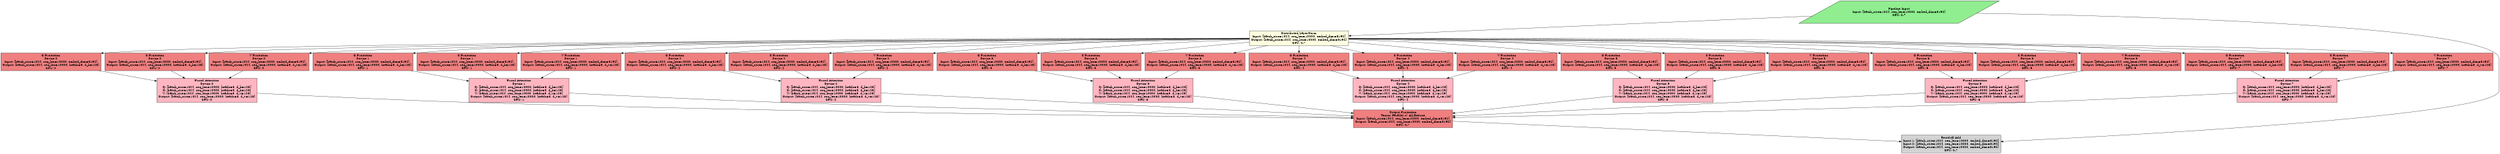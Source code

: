 digraph optimized_mha_layer_0_pipelined {
	rankdir=TB size="25,35"
	node [fillcolor=lightblue shape=ellipse style=filled]
	
	input [label="Pipeline Input\nInput: [batch_size=1024, seq_len=10000, embed_dim=8192]\nGPU: 0-7" fillcolor=lightgreen shape=parallelogram]
	
	// Optimized single-layer norm distributed
	ln [label="Distributed LayerNorm\nInput: [batch_size=1024, seq_len=10000, embed_dim=8192]\nOutput: [batch_size=1024, seq_len=10000, embed_dim=8192]\nGPU: 0-7" fillcolor=lightyellow shape=rectangle]
	
	// 8-way tensor parallel QKV projections (instead of 16-way)
	q_proj_0 [label="Q Projection\nDevice 0\nInput: [batch_size=1024, seq_len=10000, embed_dim=8192]\nOutput: [batch_size=1024, seq_len=10000, heads=8, d_k=128]\nGPU: 0" fillcolor=lightcoral shape=rectangle]
	k_proj_0 [label="K Projection\nDevice 0\nInput: [batch_size=1024, seq_len=10000, embed_dim=8192]\nOutput: [batch_size=1024, seq_len=10000, heads=8, d_k=128]\nGPU: 0" fillcolor=lightcoral shape=rectangle]
	v_proj_0 [label="V Projection\nDevice 0\nInput: [batch_size=1024, seq_len=10000, embed_dim=8192]\nOutput: [batch_size=1024, seq_len=10000, heads=8, d_v=128]\nGPU: 0" fillcolor=lightcoral shape=rectangle]
	
	q_proj_1 [label="Q Projection\nDevice 1\nInput: [batch_size=1024, seq_len=10000, embed_dim=8192]\nOutput: [batch_size=1024, seq_len=10000, heads=8, d_k=128]\nGPU: 1" fillcolor=lightcoral shape=rectangle]
	k_proj_1 [label="K Projection\nDevice 1\nInput: [batch_size=1024, seq_len=10000, embed_dim=8192]\nOutput: [batch_size=1024, seq_len=10000, heads=8, d_k=128]\nGPU: 1" fillcolor=lightcoral shape=rectangle]
	v_proj_1 [label="V Projection\nDevice 1\nInput: [batch_size=1024, seq_len=10000, embed_dim=8192]\nOutput: [batch_size=1024, seq_len=10000, heads=8, d_v=128]\nGPU: 1" fillcolor=lightcoral shape=rectangle]
	
	q_proj_2 [label="Q Projection\nDevice 2\nInput: [batch_size=1024, seq_len=10000, embed_dim=8192]\nOutput: [batch_size=1024, seq_len=10000, heads=8, d_k=128]\nGPU: 2" fillcolor=lightcoral shape=rectangle]
	k_proj_2 [label="K Projection\nDevice 2\nInput: [batch_size=1024, seq_len=10000, embed_dim=8192]\nOutput: [batch_size=1024, seq_len=10000, heads=8, d_k=128]\nGPU: 2" fillcolor=lightcoral shape=rectangle]
	v_proj_2 [label="V Projection\nDevice 2\nInput: [batch_size=1024, seq_len=10000, embed_dim=8192]\nOutput: [batch_size=1024, seq_len=10000, heads=8, d_v=128]\nGPU: 2" fillcolor=lightcoral shape=rectangle]
	
	q_proj_3 [label="Q Projection\nDevice 3\nInput: [batch_size=1024, seq_len=10000, embed_dim=8192]\nOutput: [batch_size=1024, seq_len=10000, heads=8, d_k=128]\nGPU: 3" fillcolor=lightcoral shape=rectangle]
	k_proj_3 [label="K Projection\nDevice 3\nInput: [batch_size=1024, seq_len=10000, embed_dim=8192]\nOutput: [batch_size=1024, seq_len=10000, heads=8, d_k=128]\nGPU: 3" fillcolor=lightcoral shape=rectangle]
	v_proj_3 [label="V Projection\nDevice 3\nInput: [batch_size=1024, seq_len=10000, embed_dim=8192]\nOutput: [batch_size=1024, seq_len=10000, heads=8, d_v=128]\nGPU: 3" fillcolor=lightcoral shape=rectangle]
	
	q_proj_4 [label="Q Projection\nDevice 4\nInput: [batch_size=1024, seq_len=10000, embed_dim=8192]\nOutput: [batch_size=1024, seq_len=10000, heads=8, d_k=128]\nGPU: 4" fillcolor=lightcoral shape=rectangle]
	k_proj_4 [label="K Projection\nDevice 4\nInput: [batch_size=1024, seq_len=10000, embed_dim=8192]\nOutput: [batch_size=1024, seq_len=10000, heads=8, d_k=128]\nGPU: 4" fillcolor=lightcoral shape=rectangle]
	v_proj_4 [label="V Projection\nDevice 4\nInput: [batch_size=1024, seq_len=10000, embed_dim=8192]\nOutput: [batch_size=1024, seq_len=10000, heads=8, d_v=128]\nGPU: 4" fillcolor=lightcoral shape=rectangle]
	
	q_proj_5 [label="Q Projection\nDevice 5\nInput: [batch_size=1024, seq_len=10000, embed_dim=8192]\nOutput: [batch_size=1024, seq_len=10000, heads=8, d_k=128]\nGPU: 5" fillcolor=lightcoral shape=rectangle]
	k_proj_5 [label="K Projection\nDevice 5\nInput: [batch_size=1024, seq_len=10000, embed_dim=8192]\nOutput: [batch_size=1024, seq_len=10000, heads=8, d_k=128]\nGPU: 5" fillcolor=lightcoral shape=rectangle]
	v_proj_5 [label="V Projection\nDevice 5\nInput: [batch_size=1024, seq_len=10000, embed_dim=8192]\nOutput: [batch_size=1024, seq_len=10000, heads=8, d_v=128]\nGPU: 5" fillcolor=lightcoral shape=rectangle]
	
	q_proj_6 [label="Q Projection\nDevice 6\nInput: [batch_size=1024, seq_len=10000, embed_dim=8192]\nOutput: [batch_size=1024, seq_len=10000, heads=8, d_k=128]\nGPU: 6" fillcolor=lightcoral shape=rectangle]
	k_proj_6 [label="K Projection\nDevice 6\nInput: [batch_size=1024, seq_len=10000, embed_dim=8192]\nOutput: [batch_size=1024, seq_len=10000, heads=8, d_k=128]\nGPU: 6" fillcolor=lightcoral shape=rectangle]
	v_proj_6 [label="V Projection\nDevice 6\nInput: [batch_size=1024, seq_len=10000, embed_dim=8192]\nOutput: [batch_size=1024, seq_len=10000, heads=8, d_v=128]\nGPU: 6" fillcolor=lightcoral shape=rectangle]
	
	q_proj_7 [label="Q Projection\nDevice 7\nInput: [batch_size=1024, seq_len=10000, embed_dim=8192]\nOutput: [batch_size=1024, seq_len=10000, heads=8, d_k=128]\nGPU: 7" fillcolor=lightcoral shape=rectangle]
	k_proj_7 [label="K Projection\nDevice 7\nInput: [batch_size=1024, seq_len=10000, embed_dim=8192]\nOutput: [batch_size=1024, seq_len=10000, heads=8, d_k=128]\nGPU: 7" fillcolor=lightcoral shape=rectangle]
	v_proj_7 [label="V Projection\nDevice 7\nInput: [batch_size=1024, seq_len=10000, embed_dim=8192]\nOutput: [batch_size=1024, seq_len=10000, heads=8, d_v=128]\nGPU: 7" fillcolor=lightcoral shape=rectangle]
	
	// Optimized attention computation with fused operations
	attn_0 [label="Fused Attention\nDevice 0\nQ: [batch_size=1024, seq_len=10000, heads=8, d_k=128]\nK: [batch_size=1024, seq_len=10000, heads=8, d_k=128]\nV: [batch_size=1024, seq_len=10000, heads=8, d_v=128]\nOutput: [batch_size=1024, seq_len=10000, heads=8, d_v=128]\nGPU: 0" fillcolor=lightpink shape=rectangle]
	
	attn_1 [label="Fused Attention\nDevice 1\nQ: [batch_size=1024, seq_len=10000, heads=8, d_k=128]\nK: [batch_size=1024, seq_len=10000, heads=8, d_k=128]\nV: [batch_size=1024, seq_len=10000, heads=8, d_v=128]\nOutput: [batch_size=1024, seq_len=10000, heads=8, d_v=128]\nGPU: 1" fillcolor=lightpink shape=rectangle]
	
	attn_2 [label="Fused Attention\nDevice 2\nQ: [batch_size=1024, seq_len=10000, heads=8, d_k=128]\nK: [batch_size=1024, seq_len=10000, heads=8, d_k=128]\nV: [batch_size=1024, seq_len=10000, heads=8, d_v=128]\nOutput: [batch_size=1024, seq_len=10000, heads=8, d_v=128]\nGPU: 2" fillcolor=lightpink shape=rectangle]
	
	attn_3 [label="Fused Attention\nDevice 3\nQ: [batch_size=1024, seq_len=10000, heads=8, d_k=128]\nK: [batch_size=1024, seq_len=10000, heads=8, d_k=128]\nV: [batch_size=1024, seq_len=10000, heads=8, d_v=128]\nOutput: [batch_size=1024, seq_len=10000, heads=8, d_v=128]\nGPU: 3" fillcolor=lightpink shape=rectangle]
	
	attn_4 [label="Fused Attention\nDevice 4\nQ: [batch_size=1024, seq_len=10000, heads=8, d_k=128]\nK: [batch_size=1024, seq_len=10000, heads=8, d_k=128]\nV: [batch_size=1024, seq_len=10000, heads=8, d_v=128]\nOutput: [batch_size=1024, seq_len=10000, heads=8, d_v=128]\nGPU: 4" fillcolor=lightpink shape=rectangle]
	
	attn_5 [label="Fused Attention\nDevice 5\nQ: [batch_size=1024, seq_len=10000, heads=8, d_k=128]\nK: [batch_size=1024, seq_len=10000, heads=8, d_k=128]\nV: [batch_size=1024, seq_len=10000, heads=8, d_v=128]\nOutput: [batch_size=1024, seq_len=10000, heads=8, d_v=128]\nGPU: 5" fillcolor=lightpink shape=rectangle]
	
	attn_6 [label="Fused Attention\nDevice 6\nQ: [batch_size=1024, seq_len=10000, heads=8, d_k=128]\nK: [batch_size=1024, seq_len=10000, heads=8, d_k=128]\nV: [batch_size=1024, seq_len=10000, heads=8, d_v=128]\nOutput: [batch_size=1024, seq_len=10000, heads=8, d_v=128]\nGPU: 6" fillcolor=lightpink shape=rectangle]
	
	attn_7 [label="Fused Attention\nDevice 7\nQ: [batch_size=1024, seq_len=10000, heads=8, d_k=128]\nK: [batch_size=1024, seq_len=10000, heads=8, d_k=128]\nV: [batch_size=1024, seq_len=10000, heads=8, d_v=128]\nOutput: [batch_size=1024, seq_len=10000, heads=8, d_v=128]\nGPU: 7" fillcolor=lightpink shape=rectangle]
	
	// Single all-reduce operation instead of multi-level concatenation
	output_proj [label="Output Projection\nTensor Parallel w/ All-Reduce\nInput: [batch_size=1024, seq_len=10000, embed_dim=8192]\nOutput: [batch_size=1024, seq_len=10000, embed_dim=8192]\nGPU: 0-7" fillcolor=lightcoral shape=rectangle]
	
	residual [label="Residual Add\nInput 1: [batch_size=1024, seq_len=10000, embed_dim=8192]\nInput 2: [batch_size=1024, seq_len=10000, embed_dim=8192]\nOutput: [batch_size=1024, seq_len=10000, embed_dim=8192]\nGPU: 0-7" fillcolor=lightgray shape=rectangle]
	
	// Connections
	input -> ln
	
	// Broadcast input to all devices efficiently
	ln -> q_proj_0
	ln -> k_proj_0
	ln -> v_proj_0
	ln -> q_proj_1
	ln -> k_proj_1
	ln -> v_proj_1
	ln -> q_proj_2
	ln -> k_proj_2
	ln -> v_proj_2
	ln -> q_proj_3
	ln -> k_proj_3
	ln -> v_proj_3
	ln -> q_proj_4
	ln -> k_proj_4
	ln -> v_proj_4
	ln -> q_proj_5
	ln -> k_proj_5
	ln -> v_proj_5
	ln -> q_proj_6
	ln -> k_proj_6
	ln -> v_proj_6
	ln -> q_proj_7
	ln -> k_proj_7
	ln -> v_proj_7
	
	// Attention computations
	q_proj_0 -> attn_0
	k_proj_0 -> attn_0
	v_proj_0 -> attn_0
	
	q_proj_1 -> attn_1
	k_proj_1 -> attn_1
	v_proj_1 -> attn_1
	
	q_proj_2 -> attn_2
	k_proj_2 -> attn_2
	v_proj_2 -> attn_2
	
	q_proj_3 -> attn_3
	k_proj_3 -> attn_3
	v_proj_3 -> attn_3
	
	q_proj_4 -> attn_4
	k_proj_4 -> attn_4
	v_proj_4 -> attn_4
	
	q_proj_5 -> attn_5
	k_proj_5 -> attn_5
	v_proj_5 -> attn_5
	
	q_proj_6 -> attn_6
	k_proj_6 -> attn_6
	v_proj_6 -> attn_6
	
	q_proj_7 -> attn_7
	k_proj_7 -> attn_7
	v_proj_7 -> attn_7
	
	// All attention outputs to projection
	attn_0 -> output_proj
	attn_1 -> output_proj
	attn_2 -> output_proj
	attn_3 -> output_proj
	attn_4 -> output_proj
	attn_5 -> output_proj
	attn_6 -> output_proj
	attn_7 -> output_proj
	
	output_proj -> residual
	input -> residual
}